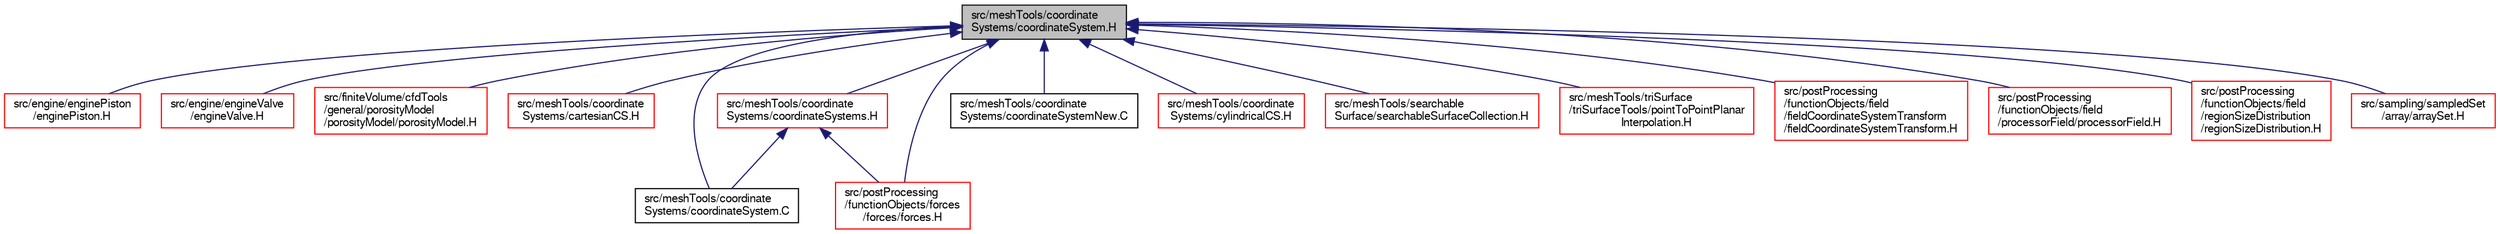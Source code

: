 digraph "src/meshTools/coordinateSystems/coordinateSystem.H"
{
  bgcolor="transparent";
  edge [fontname="FreeSans",fontsize="10",labelfontname="FreeSans",labelfontsize="10"];
  node [fontname="FreeSans",fontsize="10",shape=record];
  Node221 [label="src/meshTools/coordinate\lSystems/coordinateSystem.H",height=0.2,width=0.4,color="black", fillcolor="grey75", style="filled", fontcolor="black"];
  Node221 -> Node222 [dir="back",color="midnightblue",fontsize="10",style="solid",fontname="FreeSans"];
  Node222 [label="src/engine/enginePiston\l/enginePiston.H",height=0.2,width=0.4,color="red",URL="$a01037.html"];
  Node221 -> Node224 [dir="back",color="midnightblue",fontsize="10",style="solid",fontname="FreeSans"];
  Node224 [label="src/engine/engineValve\l/engineValve.H",height=0.2,width=0.4,color="red",URL="$a01049.html"];
  Node221 -> Node227 [dir="back",color="midnightblue",fontsize="10",style="solid",fontname="FreeSans"];
  Node227 [label="src/finiteVolume/cfdTools\l/general/porosityModel\l/porosityModel/porosityModel.H",height=0.2,width=0.4,color="red",URL="$a01304.html"];
  Node221 -> Node243 [dir="back",color="midnightblue",fontsize="10",style="solid",fontname="FreeSans"];
  Node243 [label="src/meshTools/coordinate\lSystems/cartesianCS.H",height=0.2,width=0.4,color="red",URL="$a07481.html"];
  Node221 -> Node245 [dir="back",color="midnightblue",fontsize="10",style="solid",fontname="FreeSans"];
  Node245 [label="src/meshTools/coordinate\lSystems/coordinateSystem.C",height=0.2,width=0.4,color="black",URL="$a07517.html"];
  Node221 -> Node246 [dir="back",color="midnightblue",fontsize="10",style="solid",fontname="FreeSans"];
  Node246 [label="src/meshTools/coordinate\lSystems/coordinateSystems.H",height=0.2,width=0.4,color="red",URL="$a07529.html"];
  Node246 -> Node245 [dir="back",color="midnightblue",fontsize="10",style="solid",fontname="FreeSans"];
  Node246 -> Node248 [dir="back",color="midnightblue",fontsize="10",style="solid",fontname="FreeSans"];
  Node248 [label="src/postProcessing\l/functionObjects/forces\l/forces/forces.H",height=0.2,width=0.4,color="red",URL="$a13511.html"];
  Node221 -> Node298 [dir="back",color="midnightblue",fontsize="10",style="solid",fontname="FreeSans"];
  Node298 [label="src/meshTools/coordinate\lSystems/coordinateSystemNew.C",height=0.2,width=0.4,color="black",URL="$a07523.html"];
  Node221 -> Node299 [dir="back",color="midnightblue",fontsize="10",style="solid",fontname="FreeSans"];
  Node299 [label="src/meshTools/coordinate\lSystems/cylindricalCS.H",height=0.2,width=0.4,color="red",URL="$a07535.html"];
  Node221 -> Node326 [dir="back",color="midnightblue",fontsize="10",style="solid",fontname="FreeSans"];
  Node326 [label="src/meshTools/searchable\lSurface/searchableSurfaceCollection.H",height=0.2,width=0.4,color="red",URL="$a07826.html"];
  Node221 -> Node328 [dir="back",color="midnightblue",fontsize="10",style="solid",fontname="FreeSans"];
  Node328 [label="src/meshTools/triSurface\l/triSurfaceTools/pointToPointPlanar\lInterpolation.H",height=0.2,width=0.4,color="red",URL="$a08255.html"];
  Node221 -> Node339 [dir="back",color="midnightblue",fontsize="10",style="solid",fontname="FreeSans"];
  Node339 [label="src/postProcessing\l/functionObjects/field\l/fieldCoordinateSystemTransform\l/fieldCoordinateSystemTransform.H",height=0.2,width=0.4,color="red",URL="$a13232.html"];
  Node221 -> Node345 [dir="back",color="midnightblue",fontsize="10",style="solid",fontname="FreeSans"];
  Node345 [label="src/postProcessing\l/functionObjects/field\l/processorField/processorField.H",height=0.2,width=0.4,color="red",URL="$a13376.html"];
  Node221 -> Node350 [dir="back",color="midnightblue",fontsize="10",style="solid",fontname="FreeSans"];
  Node350 [label="src/postProcessing\l/functionObjects/field\l/regionSizeDistribution\l/regionSizeDistribution.H",height=0.2,width=0.4,color="red",URL="$a13406.html"];
  Node221 -> Node248 [dir="back",color="midnightblue",fontsize="10",style="solid",fontname="FreeSans"];
  Node221 -> Node355 [dir="back",color="midnightblue",fontsize="10",style="solid",fontname="FreeSans"];
  Node355 [label="src/sampling/sampledSet\l/array/arraySet.H",height=0.2,width=0.4,color="red",URL="$a14603.html"];
}
